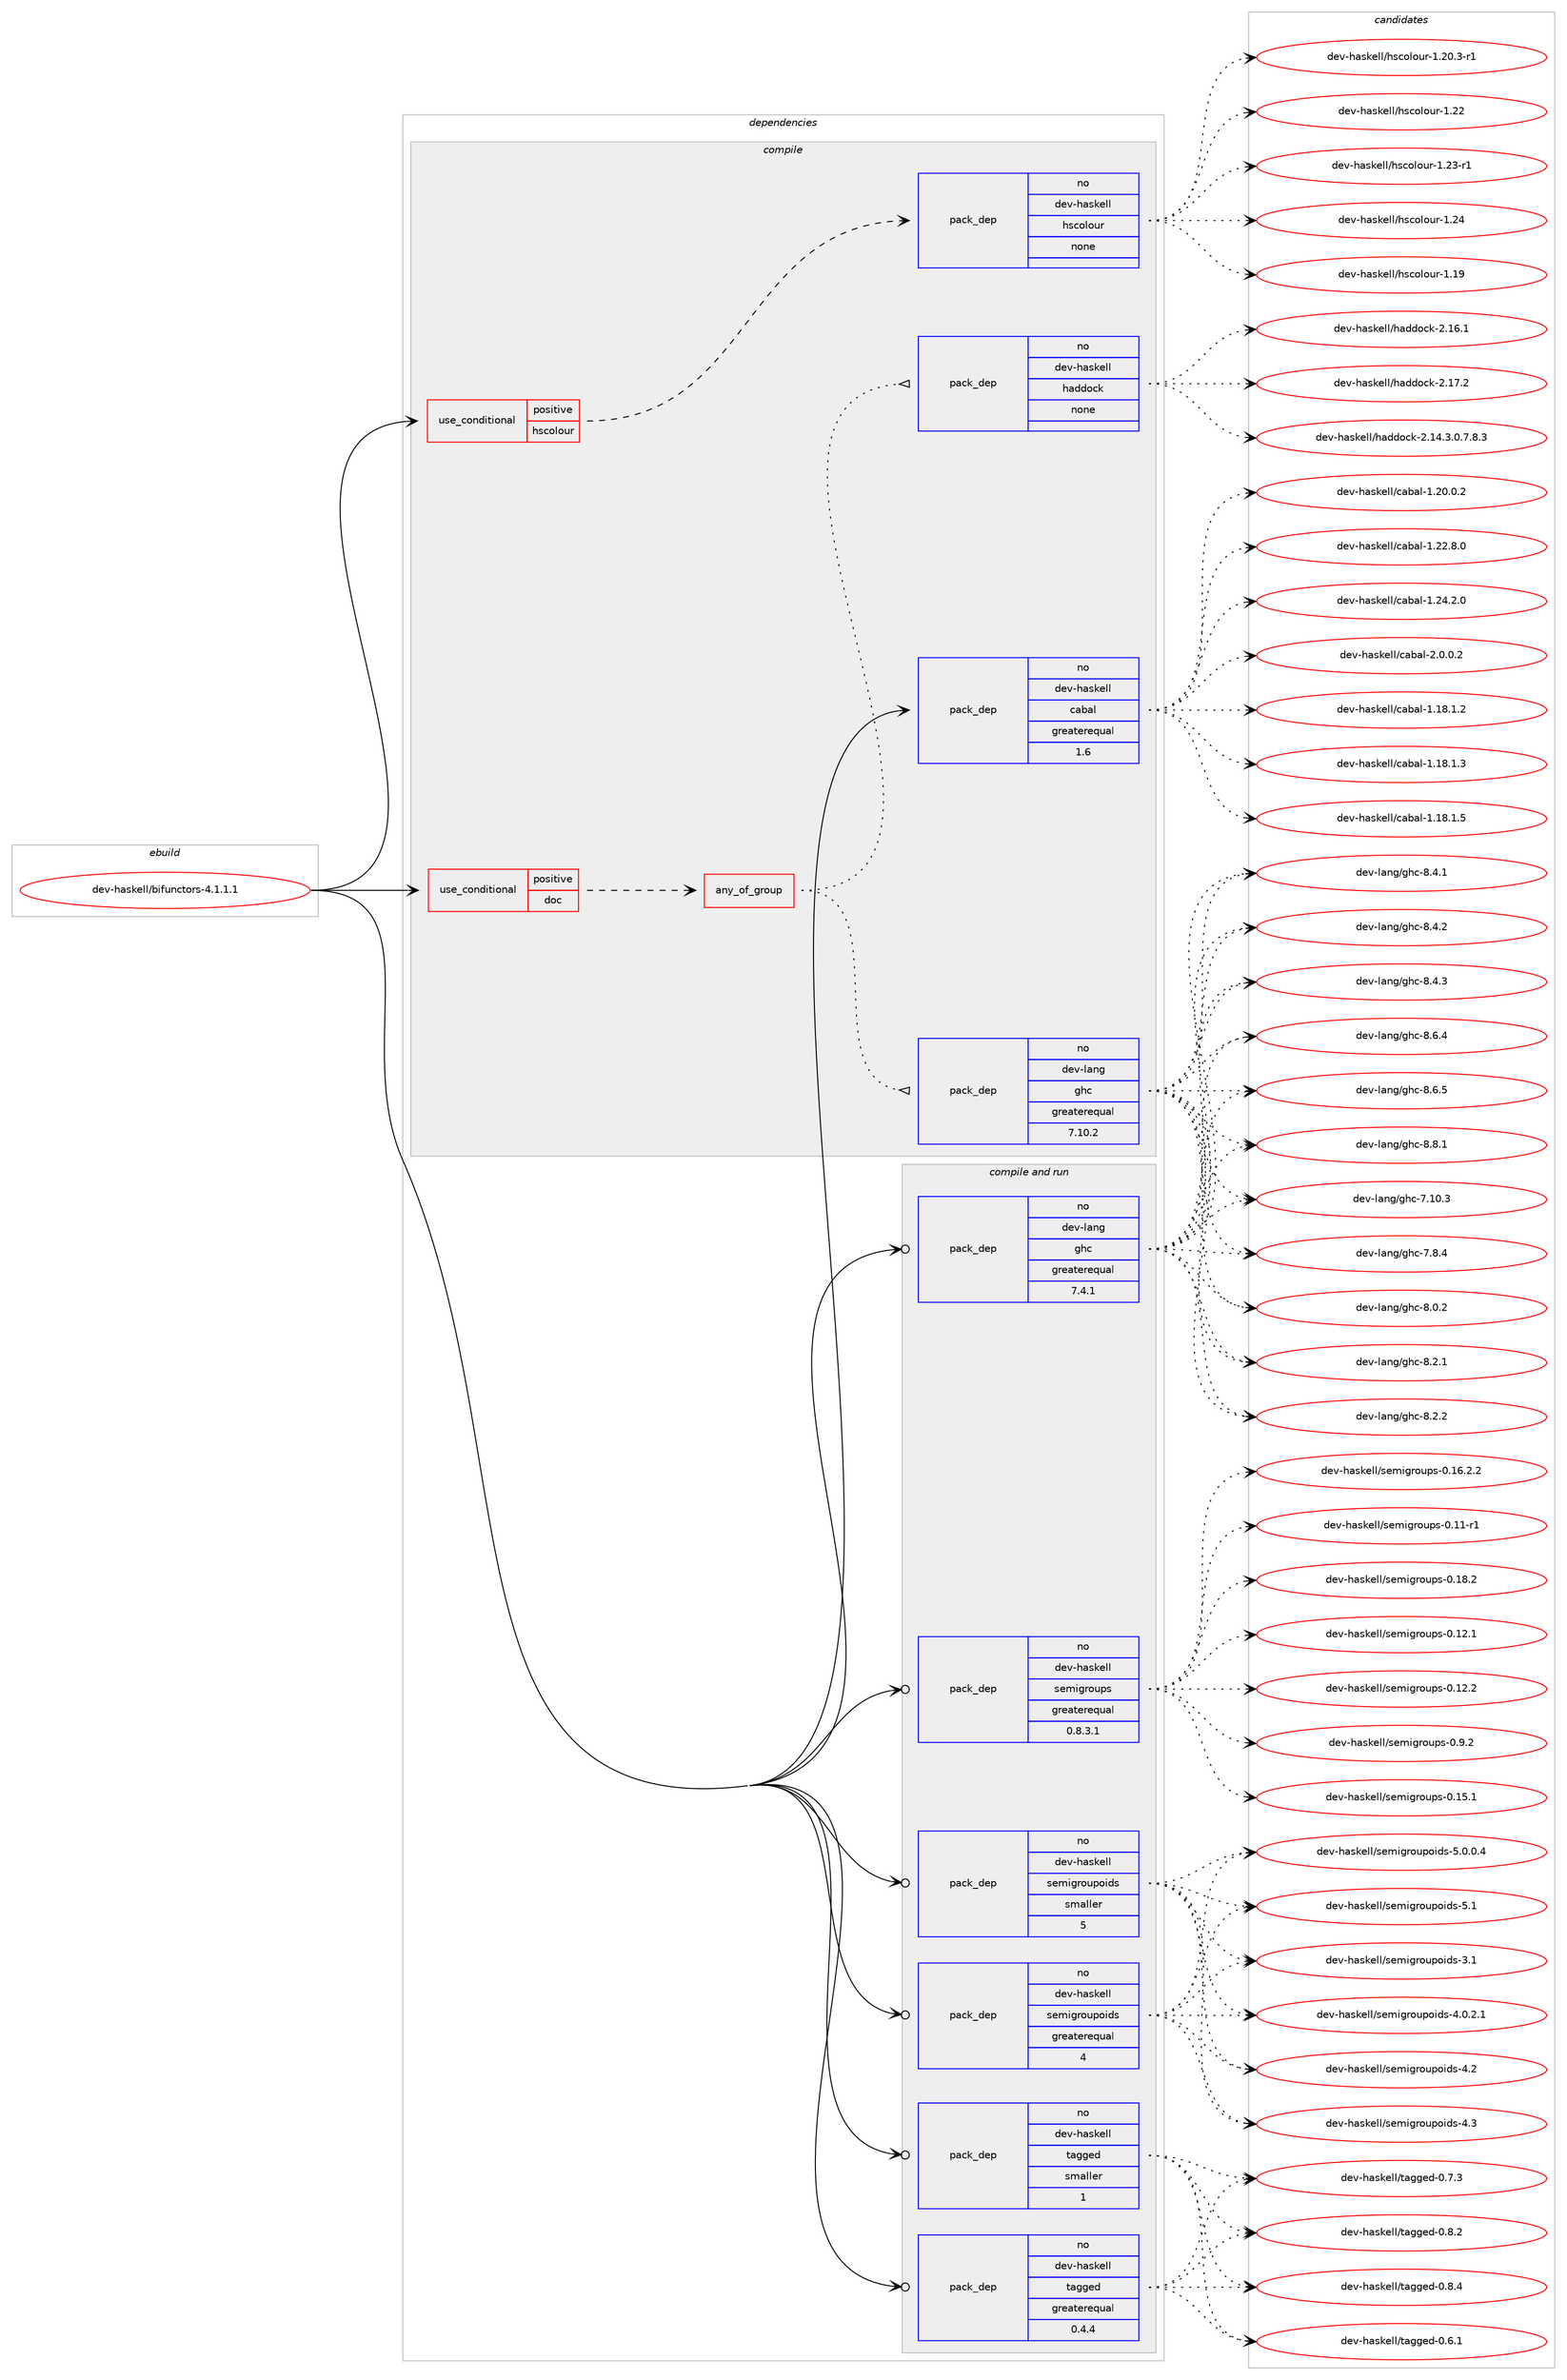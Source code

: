 digraph prolog {

# *************
# Graph options
# *************

newrank=true;
concentrate=true;
compound=true;
graph [rankdir=LR,fontname=Helvetica,fontsize=10,ranksep=1.5];#, ranksep=2.5, nodesep=0.2];
edge  [arrowhead=vee];
node  [fontname=Helvetica,fontsize=10];

# **********
# The ebuild
# **********

subgraph cluster_leftcol {
color=gray;
rank=same;
label=<<i>ebuild</i>>;
id [label="dev-haskell/bifunctors-4.1.1.1", color=red, width=4, href="../dev-haskell/bifunctors-4.1.1.1.svg"];
}

# ****************
# The dependencies
# ****************

subgraph cluster_midcol {
color=gray;
label=<<i>dependencies</i>>;
subgraph cluster_compile {
fillcolor="#eeeeee";
style=filled;
label=<<i>compile</i>>;
subgraph cond124862 {
dependency527124 [label=<<TABLE BORDER="0" CELLBORDER="1" CELLSPACING="0" CELLPADDING="4"><TR><TD ROWSPAN="3" CELLPADDING="10">use_conditional</TD></TR><TR><TD>positive</TD></TR><TR><TD>doc</TD></TR></TABLE>>, shape=none, color=red];
subgraph any9526 {
dependency527125 [label=<<TABLE BORDER="0" CELLBORDER="1" CELLSPACING="0" CELLPADDING="4"><TR><TD CELLPADDING="10">any_of_group</TD></TR></TABLE>>, shape=none, color=red];subgraph pack392379 {
dependency527126 [label=<<TABLE BORDER="0" CELLBORDER="1" CELLSPACING="0" CELLPADDING="4" WIDTH="220"><TR><TD ROWSPAN="6" CELLPADDING="30">pack_dep</TD></TR><TR><TD WIDTH="110">no</TD></TR><TR><TD>dev-haskell</TD></TR><TR><TD>haddock</TD></TR><TR><TD>none</TD></TR><TR><TD></TD></TR></TABLE>>, shape=none, color=blue];
}
dependency527125:e -> dependency527126:w [weight=20,style="dotted",arrowhead="oinv"];
subgraph pack392380 {
dependency527127 [label=<<TABLE BORDER="0" CELLBORDER="1" CELLSPACING="0" CELLPADDING="4" WIDTH="220"><TR><TD ROWSPAN="6" CELLPADDING="30">pack_dep</TD></TR><TR><TD WIDTH="110">no</TD></TR><TR><TD>dev-lang</TD></TR><TR><TD>ghc</TD></TR><TR><TD>greaterequal</TD></TR><TR><TD>7.10.2</TD></TR></TABLE>>, shape=none, color=blue];
}
dependency527125:e -> dependency527127:w [weight=20,style="dotted",arrowhead="oinv"];
}
dependency527124:e -> dependency527125:w [weight=20,style="dashed",arrowhead="vee"];
}
id:e -> dependency527124:w [weight=20,style="solid",arrowhead="vee"];
subgraph cond124863 {
dependency527128 [label=<<TABLE BORDER="0" CELLBORDER="1" CELLSPACING="0" CELLPADDING="4"><TR><TD ROWSPAN="3" CELLPADDING="10">use_conditional</TD></TR><TR><TD>positive</TD></TR><TR><TD>hscolour</TD></TR></TABLE>>, shape=none, color=red];
subgraph pack392381 {
dependency527129 [label=<<TABLE BORDER="0" CELLBORDER="1" CELLSPACING="0" CELLPADDING="4" WIDTH="220"><TR><TD ROWSPAN="6" CELLPADDING="30">pack_dep</TD></TR><TR><TD WIDTH="110">no</TD></TR><TR><TD>dev-haskell</TD></TR><TR><TD>hscolour</TD></TR><TR><TD>none</TD></TR><TR><TD></TD></TR></TABLE>>, shape=none, color=blue];
}
dependency527128:e -> dependency527129:w [weight=20,style="dashed",arrowhead="vee"];
}
id:e -> dependency527128:w [weight=20,style="solid",arrowhead="vee"];
subgraph pack392382 {
dependency527130 [label=<<TABLE BORDER="0" CELLBORDER="1" CELLSPACING="0" CELLPADDING="4" WIDTH="220"><TR><TD ROWSPAN="6" CELLPADDING="30">pack_dep</TD></TR><TR><TD WIDTH="110">no</TD></TR><TR><TD>dev-haskell</TD></TR><TR><TD>cabal</TD></TR><TR><TD>greaterequal</TD></TR><TR><TD>1.6</TD></TR></TABLE>>, shape=none, color=blue];
}
id:e -> dependency527130:w [weight=20,style="solid",arrowhead="vee"];
}
subgraph cluster_compileandrun {
fillcolor="#eeeeee";
style=filled;
label=<<i>compile and run</i>>;
subgraph pack392383 {
dependency527131 [label=<<TABLE BORDER="0" CELLBORDER="1" CELLSPACING="0" CELLPADDING="4" WIDTH="220"><TR><TD ROWSPAN="6" CELLPADDING="30">pack_dep</TD></TR><TR><TD WIDTH="110">no</TD></TR><TR><TD>dev-haskell</TD></TR><TR><TD>semigroupoids</TD></TR><TR><TD>greaterequal</TD></TR><TR><TD>4</TD></TR></TABLE>>, shape=none, color=blue];
}
id:e -> dependency527131:w [weight=20,style="solid",arrowhead="odotvee"];
subgraph pack392384 {
dependency527132 [label=<<TABLE BORDER="0" CELLBORDER="1" CELLSPACING="0" CELLPADDING="4" WIDTH="220"><TR><TD ROWSPAN="6" CELLPADDING="30">pack_dep</TD></TR><TR><TD WIDTH="110">no</TD></TR><TR><TD>dev-haskell</TD></TR><TR><TD>semigroupoids</TD></TR><TR><TD>smaller</TD></TR><TR><TD>5</TD></TR></TABLE>>, shape=none, color=blue];
}
id:e -> dependency527132:w [weight=20,style="solid",arrowhead="odotvee"];
subgraph pack392385 {
dependency527133 [label=<<TABLE BORDER="0" CELLBORDER="1" CELLSPACING="0" CELLPADDING="4" WIDTH="220"><TR><TD ROWSPAN="6" CELLPADDING="30">pack_dep</TD></TR><TR><TD WIDTH="110">no</TD></TR><TR><TD>dev-haskell</TD></TR><TR><TD>semigroups</TD></TR><TR><TD>greaterequal</TD></TR><TR><TD>0.8.3.1</TD></TR></TABLE>>, shape=none, color=blue];
}
id:e -> dependency527133:w [weight=20,style="solid",arrowhead="odotvee"];
subgraph pack392386 {
dependency527134 [label=<<TABLE BORDER="0" CELLBORDER="1" CELLSPACING="0" CELLPADDING="4" WIDTH="220"><TR><TD ROWSPAN="6" CELLPADDING="30">pack_dep</TD></TR><TR><TD WIDTH="110">no</TD></TR><TR><TD>dev-haskell</TD></TR><TR><TD>tagged</TD></TR><TR><TD>greaterequal</TD></TR><TR><TD>0.4.4</TD></TR></TABLE>>, shape=none, color=blue];
}
id:e -> dependency527134:w [weight=20,style="solid",arrowhead="odotvee"];
subgraph pack392387 {
dependency527135 [label=<<TABLE BORDER="0" CELLBORDER="1" CELLSPACING="0" CELLPADDING="4" WIDTH="220"><TR><TD ROWSPAN="6" CELLPADDING="30">pack_dep</TD></TR><TR><TD WIDTH="110">no</TD></TR><TR><TD>dev-haskell</TD></TR><TR><TD>tagged</TD></TR><TR><TD>smaller</TD></TR><TR><TD>1</TD></TR></TABLE>>, shape=none, color=blue];
}
id:e -> dependency527135:w [weight=20,style="solid",arrowhead="odotvee"];
subgraph pack392388 {
dependency527136 [label=<<TABLE BORDER="0" CELLBORDER="1" CELLSPACING="0" CELLPADDING="4" WIDTH="220"><TR><TD ROWSPAN="6" CELLPADDING="30">pack_dep</TD></TR><TR><TD WIDTH="110">no</TD></TR><TR><TD>dev-lang</TD></TR><TR><TD>ghc</TD></TR><TR><TD>greaterequal</TD></TR><TR><TD>7.4.1</TD></TR></TABLE>>, shape=none, color=blue];
}
id:e -> dependency527136:w [weight=20,style="solid",arrowhead="odotvee"];
}
subgraph cluster_run {
fillcolor="#eeeeee";
style=filled;
label=<<i>run</i>>;
}
}

# **************
# The candidates
# **************

subgraph cluster_choices {
rank=same;
color=gray;
label=<<i>candidates</i>>;

subgraph choice392379 {
color=black;
nodesep=1;
choice1001011184510497115107101108108471049710010011199107455046495246514648465546564651 [label="dev-haskell/haddock-2.14.3.0.7.8.3", color=red, width=4,href="../dev-haskell/haddock-2.14.3.0.7.8.3.svg"];
choice100101118451049711510710110810847104971001001119910745504649544649 [label="dev-haskell/haddock-2.16.1", color=red, width=4,href="../dev-haskell/haddock-2.16.1.svg"];
choice100101118451049711510710110810847104971001001119910745504649554650 [label="dev-haskell/haddock-2.17.2", color=red, width=4,href="../dev-haskell/haddock-2.17.2.svg"];
dependency527126:e -> choice1001011184510497115107101108108471049710010011199107455046495246514648465546564651:w [style=dotted,weight="100"];
dependency527126:e -> choice100101118451049711510710110810847104971001001119910745504649544649:w [style=dotted,weight="100"];
dependency527126:e -> choice100101118451049711510710110810847104971001001119910745504649554650:w [style=dotted,weight="100"];
}
subgraph choice392380 {
color=black;
nodesep=1;
choice1001011184510897110103471031049945554649484651 [label="dev-lang/ghc-7.10.3", color=red, width=4,href="../dev-lang/ghc-7.10.3.svg"];
choice10010111845108971101034710310499455546564652 [label="dev-lang/ghc-7.8.4", color=red, width=4,href="../dev-lang/ghc-7.8.4.svg"];
choice10010111845108971101034710310499455646484650 [label="dev-lang/ghc-8.0.2", color=red, width=4,href="../dev-lang/ghc-8.0.2.svg"];
choice10010111845108971101034710310499455646504649 [label="dev-lang/ghc-8.2.1", color=red, width=4,href="../dev-lang/ghc-8.2.1.svg"];
choice10010111845108971101034710310499455646504650 [label="dev-lang/ghc-8.2.2", color=red, width=4,href="../dev-lang/ghc-8.2.2.svg"];
choice10010111845108971101034710310499455646524649 [label="dev-lang/ghc-8.4.1", color=red, width=4,href="../dev-lang/ghc-8.4.1.svg"];
choice10010111845108971101034710310499455646524650 [label="dev-lang/ghc-8.4.2", color=red, width=4,href="../dev-lang/ghc-8.4.2.svg"];
choice10010111845108971101034710310499455646524651 [label="dev-lang/ghc-8.4.3", color=red, width=4,href="../dev-lang/ghc-8.4.3.svg"];
choice10010111845108971101034710310499455646544652 [label="dev-lang/ghc-8.6.4", color=red, width=4,href="../dev-lang/ghc-8.6.4.svg"];
choice10010111845108971101034710310499455646544653 [label="dev-lang/ghc-8.6.5", color=red, width=4,href="../dev-lang/ghc-8.6.5.svg"];
choice10010111845108971101034710310499455646564649 [label="dev-lang/ghc-8.8.1", color=red, width=4,href="../dev-lang/ghc-8.8.1.svg"];
dependency527127:e -> choice1001011184510897110103471031049945554649484651:w [style=dotted,weight="100"];
dependency527127:e -> choice10010111845108971101034710310499455546564652:w [style=dotted,weight="100"];
dependency527127:e -> choice10010111845108971101034710310499455646484650:w [style=dotted,weight="100"];
dependency527127:e -> choice10010111845108971101034710310499455646504649:w [style=dotted,weight="100"];
dependency527127:e -> choice10010111845108971101034710310499455646504650:w [style=dotted,weight="100"];
dependency527127:e -> choice10010111845108971101034710310499455646524649:w [style=dotted,weight="100"];
dependency527127:e -> choice10010111845108971101034710310499455646524650:w [style=dotted,weight="100"];
dependency527127:e -> choice10010111845108971101034710310499455646524651:w [style=dotted,weight="100"];
dependency527127:e -> choice10010111845108971101034710310499455646544652:w [style=dotted,weight="100"];
dependency527127:e -> choice10010111845108971101034710310499455646544653:w [style=dotted,weight="100"];
dependency527127:e -> choice10010111845108971101034710310499455646564649:w [style=dotted,weight="100"];
}
subgraph choice392381 {
color=black;
nodesep=1;
choice100101118451049711510710110810847104115991111081111171144549464957 [label="dev-haskell/hscolour-1.19", color=red, width=4,href="../dev-haskell/hscolour-1.19.svg"];
choice10010111845104971151071011081084710411599111108111117114454946504846514511449 [label="dev-haskell/hscolour-1.20.3-r1", color=red, width=4,href="../dev-haskell/hscolour-1.20.3-r1.svg"];
choice100101118451049711510710110810847104115991111081111171144549465050 [label="dev-haskell/hscolour-1.22", color=red, width=4,href="../dev-haskell/hscolour-1.22.svg"];
choice1001011184510497115107101108108471041159911110811111711445494650514511449 [label="dev-haskell/hscolour-1.23-r1", color=red, width=4,href="../dev-haskell/hscolour-1.23-r1.svg"];
choice100101118451049711510710110810847104115991111081111171144549465052 [label="dev-haskell/hscolour-1.24", color=red, width=4,href="../dev-haskell/hscolour-1.24.svg"];
dependency527129:e -> choice100101118451049711510710110810847104115991111081111171144549464957:w [style=dotted,weight="100"];
dependency527129:e -> choice10010111845104971151071011081084710411599111108111117114454946504846514511449:w [style=dotted,weight="100"];
dependency527129:e -> choice100101118451049711510710110810847104115991111081111171144549465050:w [style=dotted,weight="100"];
dependency527129:e -> choice1001011184510497115107101108108471041159911110811111711445494650514511449:w [style=dotted,weight="100"];
dependency527129:e -> choice100101118451049711510710110810847104115991111081111171144549465052:w [style=dotted,weight="100"];
}
subgraph choice392382 {
color=black;
nodesep=1;
choice10010111845104971151071011081084799979897108454946495646494650 [label="dev-haskell/cabal-1.18.1.2", color=red, width=4,href="../dev-haskell/cabal-1.18.1.2.svg"];
choice10010111845104971151071011081084799979897108454946495646494651 [label="dev-haskell/cabal-1.18.1.3", color=red, width=4,href="../dev-haskell/cabal-1.18.1.3.svg"];
choice10010111845104971151071011081084799979897108454946495646494653 [label="dev-haskell/cabal-1.18.1.5", color=red, width=4,href="../dev-haskell/cabal-1.18.1.5.svg"];
choice10010111845104971151071011081084799979897108454946504846484650 [label="dev-haskell/cabal-1.20.0.2", color=red, width=4,href="../dev-haskell/cabal-1.20.0.2.svg"];
choice10010111845104971151071011081084799979897108454946505046564648 [label="dev-haskell/cabal-1.22.8.0", color=red, width=4,href="../dev-haskell/cabal-1.22.8.0.svg"];
choice10010111845104971151071011081084799979897108454946505246504648 [label="dev-haskell/cabal-1.24.2.0", color=red, width=4,href="../dev-haskell/cabal-1.24.2.0.svg"];
choice100101118451049711510710110810847999798971084550464846484650 [label="dev-haskell/cabal-2.0.0.2", color=red, width=4,href="../dev-haskell/cabal-2.0.0.2.svg"];
dependency527130:e -> choice10010111845104971151071011081084799979897108454946495646494650:w [style=dotted,weight="100"];
dependency527130:e -> choice10010111845104971151071011081084799979897108454946495646494651:w [style=dotted,weight="100"];
dependency527130:e -> choice10010111845104971151071011081084799979897108454946495646494653:w [style=dotted,weight="100"];
dependency527130:e -> choice10010111845104971151071011081084799979897108454946504846484650:w [style=dotted,weight="100"];
dependency527130:e -> choice10010111845104971151071011081084799979897108454946505046564648:w [style=dotted,weight="100"];
dependency527130:e -> choice10010111845104971151071011081084799979897108454946505246504648:w [style=dotted,weight="100"];
dependency527130:e -> choice100101118451049711510710110810847999798971084550464846484650:w [style=dotted,weight="100"];
}
subgraph choice392383 {
color=black;
nodesep=1;
choice10010111845104971151071011081084711510110910510311411111711211110510011545514649 [label="dev-haskell/semigroupoids-3.1", color=red, width=4,href="../dev-haskell/semigroupoids-3.1.svg"];
choice1001011184510497115107101108108471151011091051031141111171121111051001154552464846504649 [label="dev-haskell/semigroupoids-4.0.2.1", color=red, width=4,href="../dev-haskell/semigroupoids-4.0.2.1.svg"];
choice10010111845104971151071011081084711510110910510311411111711211110510011545524650 [label="dev-haskell/semigroupoids-4.2", color=red, width=4,href="../dev-haskell/semigroupoids-4.2.svg"];
choice10010111845104971151071011081084711510110910510311411111711211110510011545524651 [label="dev-haskell/semigroupoids-4.3", color=red, width=4,href="../dev-haskell/semigroupoids-4.3.svg"];
choice1001011184510497115107101108108471151011091051031141111171121111051001154553464846484652 [label="dev-haskell/semigroupoids-5.0.0.4", color=red, width=4,href="../dev-haskell/semigroupoids-5.0.0.4.svg"];
choice10010111845104971151071011081084711510110910510311411111711211110510011545534649 [label="dev-haskell/semigroupoids-5.1", color=red, width=4,href="../dev-haskell/semigroupoids-5.1.svg"];
dependency527131:e -> choice10010111845104971151071011081084711510110910510311411111711211110510011545514649:w [style=dotted,weight="100"];
dependency527131:e -> choice1001011184510497115107101108108471151011091051031141111171121111051001154552464846504649:w [style=dotted,weight="100"];
dependency527131:e -> choice10010111845104971151071011081084711510110910510311411111711211110510011545524650:w [style=dotted,weight="100"];
dependency527131:e -> choice10010111845104971151071011081084711510110910510311411111711211110510011545524651:w [style=dotted,weight="100"];
dependency527131:e -> choice1001011184510497115107101108108471151011091051031141111171121111051001154553464846484652:w [style=dotted,weight="100"];
dependency527131:e -> choice10010111845104971151071011081084711510110910510311411111711211110510011545534649:w [style=dotted,weight="100"];
}
subgraph choice392384 {
color=black;
nodesep=1;
choice10010111845104971151071011081084711510110910510311411111711211110510011545514649 [label="dev-haskell/semigroupoids-3.1", color=red, width=4,href="../dev-haskell/semigroupoids-3.1.svg"];
choice1001011184510497115107101108108471151011091051031141111171121111051001154552464846504649 [label="dev-haskell/semigroupoids-4.0.2.1", color=red, width=4,href="../dev-haskell/semigroupoids-4.0.2.1.svg"];
choice10010111845104971151071011081084711510110910510311411111711211110510011545524650 [label="dev-haskell/semigroupoids-4.2", color=red, width=4,href="../dev-haskell/semigroupoids-4.2.svg"];
choice10010111845104971151071011081084711510110910510311411111711211110510011545524651 [label="dev-haskell/semigroupoids-4.3", color=red, width=4,href="../dev-haskell/semigroupoids-4.3.svg"];
choice1001011184510497115107101108108471151011091051031141111171121111051001154553464846484652 [label="dev-haskell/semigroupoids-5.0.0.4", color=red, width=4,href="../dev-haskell/semigroupoids-5.0.0.4.svg"];
choice10010111845104971151071011081084711510110910510311411111711211110510011545534649 [label="dev-haskell/semigroupoids-5.1", color=red, width=4,href="../dev-haskell/semigroupoids-5.1.svg"];
dependency527132:e -> choice10010111845104971151071011081084711510110910510311411111711211110510011545514649:w [style=dotted,weight="100"];
dependency527132:e -> choice1001011184510497115107101108108471151011091051031141111171121111051001154552464846504649:w [style=dotted,weight="100"];
dependency527132:e -> choice10010111845104971151071011081084711510110910510311411111711211110510011545524650:w [style=dotted,weight="100"];
dependency527132:e -> choice10010111845104971151071011081084711510110910510311411111711211110510011545524651:w [style=dotted,weight="100"];
dependency527132:e -> choice1001011184510497115107101108108471151011091051031141111171121111051001154553464846484652:w [style=dotted,weight="100"];
dependency527132:e -> choice10010111845104971151071011081084711510110910510311411111711211110510011545534649:w [style=dotted,weight="100"];
}
subgraph choice392385 {
color=black;
nodesep=1;
choice10010111845104971151071011081084711510110910510311411111711211545484649494511449 [label="dev-haskell/semigroups-0.11-r1", color=red, width=4,href="../dev-haskell/semigroups-0.11-r1.svg"];
choice10010111845104971151071011081084711510110910510311411111711211545484649504649 [label="dev-haskell/semigroups-0.12.1", color=red, width=4,href="../dev-haskell/semigroups-0.12.1.svg"];
choice10010111845104971151071011081084711510110910510311411111711211545484649504650 [label="dev-haskell/semigroups-0.12.2", color=red, width=4,href="../dev-haskell/semigroups-0.12.2.svg"];
choice10010111845104971151071011081084711510110910510311411111711211545484649534649 [label="dev-haskell/semigroups-0.15.1", color=red, width=4,href="../dev-haskell/semigroups-0.15.1.svg"];
choice100101118451049711510710110810847115101109105103114111117112115454846495446504650 [label="dev-haskell/semigroups-0.16.2.2", color=red, width=4,href="../dev-haskell/semigroups-0.16.2.2.svg"];
choice10010111845104971151071011081084711510110910510311411111711211545484649564650 [label="dev-haskell/semigroups-0.18.2", color=red, width=4,href="../dev-haskell/semigroups-0.18.2.svg"];
choice100101118451049711510710110810847115101109105103114111117112115454846574650 [label="dev-haskell/semigroups-0.9.2", color=red, width=4,href="../dev-haskell/semigroups-0.9.2.svg"];
dependency527133:e -> choice10010111845104971151071011081084711510110910510311411111711211545484649494511449:w [style=dotted,weight="100"];
dependency527133:e -> choice10010111845104971151071011081084711510110910510311411111711211545484649504649:w [style=dotted,weight="100"];
dependency527133:e -> choice10010111845104971151071011081084711510110910510311411111711211545484649504650:w [style=dotted,weight="100"];
dependency527133:e -> choice10010111845104971151071011081084711510110910510311411111711211545484649534649:w [style=dotted,weight="100"];
dependency527133:e -> choice100101118451049711510710110810847115101109105103114111117112115454846495446504650:w [style=dotted,weight="100"];
dependency527133:e -> choice10010111845104971151071011081084711510110910510311411111711211545484649564650:w [style=dotted,weight="100"];
dependency527133:e -> choice100101118451049711510710110810847115101109105103114111117112115454846574650:w [style=dotted,weight="100"];
}
subgraph choice392386 {
color=black;
nodesep=1;
choice10010111845104971151071011081084711697103103101100454846544649 [label="dev-haskell/tagged-0.6.1", color=red, width=4,href="../dev-haskell/tagged-0.6.1.svg"];
choice10010111845104971151071011081084711697103103101100454846554651 [label="dev-haskell/tagged-0.7.3", color=red, width=4,href="../dev-haskell/tagged-0.7.3.svg"];
choice10010111845104971151071011081084711697103103101100454846564650 [label="dev-haskell/tagged-0.8.2", color=red, width=4,href="../dev-haskell/tagged-0.8.2.svg"];
choice10010111845104971151071011081084711697103103101100454846564652 [label="dev-haskell/tagged-0.8.4", color=red, width=4,href="../dev-haskell/tagged-0.8.4.svg"];
dependency527134:e -> choice10010111845104971151071011081084711697103103101100454846544649:w [style=dotted,weight="100"];
dependency527134:e -> choice10010111845104971151071011081084711697103103101100454846554651:w [style=dotted,weight="100"];
dependency527134:e -> choice10010111845104971151071011081084711697103103101100454846564650:w [style=dotted,weight="100"];
dependency527134:e -> choice10010111845104971151071011081084711697103103101100454846564652:w [style=dotted,weight="100"];
}
subgraph choice392387 {
color=black;
nodesep=1;
choice10010111845104971151071011081084711697103103101100454846544649 [label="dev-haskell/tagged-0.6.1", color=red, width=4,href="../dev-haskell/tagged-0.6.1.svg"];
choice10010111845104971151071011081084711697103103101100454846554651 [label="dev-haskell/tagged-0.7.3", color=red, width=4,href="../dev-haskell/tagged-0.7.3.svg"];
choice10010111845104971151071011081084711697103103101100454846564650 [label="dev-haskell/tagged-0.8.2", color=red, width=4,href="../dev-haskell/tagged-0.8.2.svg"];
choice10010111845104971151071011081084711697103103101100454846564652 [label="dev-haskell/tagged-0.8.4", color=red, width=4,href="../dev-haskell/tagged-0.8.4.svg"];
dependency527135:e -> choice10010111845104971151071011081084711697103103101100454846544649:w [style=dotted,weight="100"];
dependency527135:e -> choice10010111845104971151071011081084711697103103101100454846554651:w [style=dotted,weight="100"];
dependency527135:e -> choice10010111845104971151071011081084711697103103101100454846564650:w [style=dotted,weight="100"];
dependency527135:e -> choice10010111845104971151071011081084711697103103101100454846564652:w [style=dotted,weight="100"];
}
subgraph choice392388 {
color=black;
nodesep=1;
choice1001011184510897110103471031049945554649484651 [label="dev-lang/ghc-7.10.3", color=red, width=4,href="../dev-lang/ghc-7.10.3.svg"];
choice10010111845108971101034710310499455546564652 [label="dev-lang/ghc-7.8.4", color=red, width=4,href="../dev-lang/ghc-7.8.4.svg"];
choice10010111845108971101034710310499455646484650 [label="dev-lang/ghc-8.0.2", color=red, width=4,href="../dev-lang/ghc-8.0.2.svg"];
choice10010111845108971101034710310499455646504649 [label="dev-lang/ghc-8.2.1", color=red, width=4,href="../dev-lang/ghc-8.2.1.svg"];
choice10010111845108971101034710310499455646504650 [label="dev-lang/ghc-8.2.2", color=red, width=4,href="../dev-lang/ghc-8.2.2.svg"];
choice10010111845108971101034710310499455646524649 [label="dev-lang/ghc-8.4.1", color=red, width=4,href="../dev-lang/ghc-8.4.1.svg"];
choice10010111845108971101034710310499455646524650 [label="dev-lang/ghc-8.4.2", color=red, width=4,href="../dev-lang/ghc-8.4.2.svg"];
choice10010111845108971101034710310499455646524651 [label="dev-lang/ghc-8.4.3", color=red, width=4,href="../dev-lang/ghc-8.4.3.svg"];
choice10010111845108971101034710310499455646544652 [label="dev-lang/ghc-8.6.4", color=red, width=4,href="../dev-lang/ghc-8.6.4.svg"];
choice10010111845108971101034710310499455646544653 [label="dev-lang/ghc-8.6.5", color=red, width=4,href="../dev-lang/ghc-8.6.5.svg"];
choice10010111845108971101034710310499455646564649 [label="dev-lang/ghc-8.8.1", color=red, width=4,href="../dev-lang/ghc-8.8.1.svg"];
dependency527136:e -> choice1001011184510897110103471031049945554649484651:w [style=dotted,weight="100"];
dependency527136:e -> choice10010111845108971101034710310499455546564652:w [style=dotted,weight="100"];
dependency527136:e -> choice10010111845108971101034710310499455646484650:w [style=dotted,weight="100"];
dependency527136:e -> choice10010111845108971101034710310499455646504649:w [style=dotted,weight="100"];
dependency527136:e -> choice10010111845108971101034710310499455646504650:w [style=dotted,weight="100"];
dependency527136:e -> choice10010111845108971101034710310499455646524649:w [style=dotted,weight="100"];
dependency527136:e -> choice10010111845108971101034710310499455646524650:w [style=dotted,weight="100"];
dependency527136:e -> choice10010111845108971101034710310499455646524651:w [style=dotted,weight="100"];
dependency527136:e -> choice10010111845108971101034710310499455646544652:w [style=dotted,weight="100"];
dependency527136:e -> choice10010111845108971101034710310499455646544653:w [style=dotted,weight="100"];
dependency527136:e -> choice10010111845108971101034710310499455646564649:w [style=dotted,weight="100"];
}
}

}
